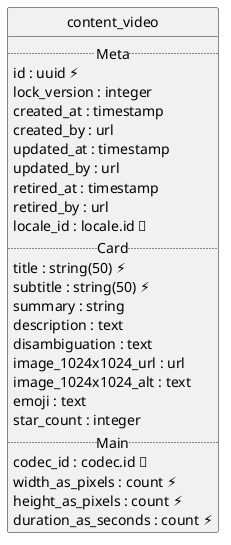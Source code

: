 @startuml uml
skinparam monochrome true
skinparam linetype ortho
hide circle

entity content_video {
  .. Meta ..
  id : uuid ⚡
  lock_version : integer
  created_at : timestamp
  created_by : url
  updated_at : timestamp
  updated_by : url
  retired_at : timestamp
  retired_by : url
  locale_id : locale.id 🔑
  .. Card ..
  title : string(50) ⚡
  subtitle : string(50) ⚡
  summary : string
  description : text
  disambiguation : text
  image_1024x1024_url : url
  image_1024x1024_alt : text
  emoji : text
  star_count : integer
  .. Main ..
  codec_id : codec.id 🔑
  width_as_pixels : count ⚡
  height_as_pixels : count ⚡
  duration_as_seconds : count ⚡
}

@enduml
